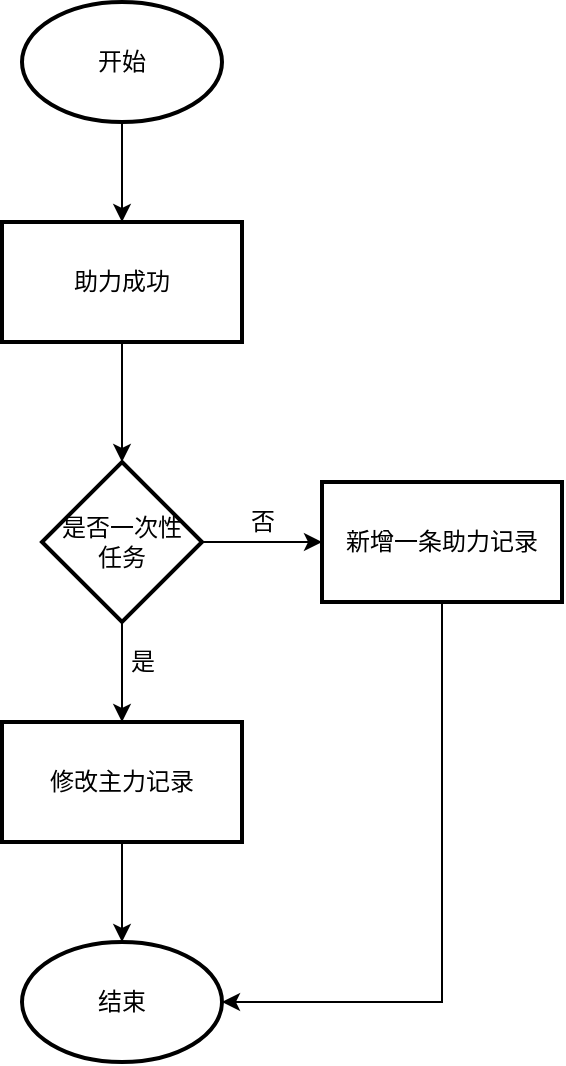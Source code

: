<mxfile version="20.0.1" type="github">
  <diagram id="C5RBs43oDa-KdzZeNtuy" name="Page-1">
    <mxGraphModel dx="1020" dy="385" grid="1" gridSize="10" guides="1" tooltips="1" connect="1" arrows="1" fold="1" page="1" pageScale="1" pageWidth="827" pageHeight="1169" math="0" shadow="0">
      <root>
        <mxCell id="WIyWlLk6GJQsqaUBKTNV-0" />
        <mxCell id="WIyWlLk6GJQsqaUBKTNV-1" parent="WIyWlLk6GJQsqaUBKTNV-0" />
        <mxCell id="0A0YifST2w1FJA-s9_fE-4" value="" style="edgeStyle=orthogonalEdgeStyle;rounded=0;orthogonalLoop=1;jettySize=auto;html=1;exitX=0.5;exitY=1;exitDx=0;exitDy=0;" edge="1" parent="WIyWlLk6GJQsqaUBKTNV-1" source="0A0YifST2w1FJA-s9_fE-15" target="0A0YifST2w1FJA-s9_fE-3">
          <mxGeometry relative="1" as="geometry">
            <mxPoint x="240" y="280" as="sourcePoint" />
          </mxGeometry>
        </mxCell>
        <mxCell id="0A0YifST2w1FJA-s9_fE-16" value="" style="edgeStyle=orthogonalEdgeStyle;rounded=0;orthogonalLoop=1;jettySize=auto;html=1;" edge="1" parent="WIyWlLk6GJQsqaUBKTNV-1" source="0A0YifST2w1FJA-s9_fE-0" target="0A0YifST2w1FJA-s9_fE-15">
          <mxGeometry relative="1" as="geometry" />
        </mxCell>
        <mxCell id="0A0YifST2w1FJA-s9_fE-0" value="开始" style="strokeWidth=2;html=1;shape=mxgraph.flowchart.start_1;whiteSpace=wrap;" vertex="1" parent="WIyWlLk6GJQsqaUBKTNV-1">
          <mxGeometry x="190" y="150" width="100" height="60" as="geometry" />
        </mxCell>
        <mxCell id="0A0YifST2w1FJA-s9_fE-6" value="" style="edgeStyle=orthogonalEdgeStyle;rounded=0;orthogonalLoop=1;jettySize=auto;html=1;" edge="1" parent="WIyWlLk6GJQsqaUBKTNV-1" source="0A0YifST2w1FJA-s9_fE-3" target="0A0YifST2w1FJA-s9_fE-5">
          <mxGeometry relative="1" as="geometry" />
        </mxCell>
        <mxCell id="0A0YifST2w1FJA-s9_fE-8" value="" style="edgeStyle=orthogonalEdgeStyle;rounded=0;orthogonalLoop=1;jettySize=auto;html=1;" edge="1" parent="WIyWlLk6GJQsqaUBKTNV-1" source="0A0YifST2w1FJA-s9_fE-3" target="0A0YifST2w1FJA-s9_fE-7">
          <mxGeometry relative="1" as="geometry" />
        </mxCell>
        <mxCell id="0A0YifST2w1FJA-s9_fE-3" value="是否一次性&lt;br&gt;任务" style="rhombus;whiteSpace=wrap;html=1;strokeWidth=2;" vertex="1" parent="WIyWlLk6GJQsqaUBKTNV-1">
          <mxGeometry x="200" y="380" width="80" height="80" as="geometry" />
        </mxCell>
        <mxCell id="0A0YifST2w1FJA-s9_fE-10" value="" style="edgeStyle=orthogonalEdgeStyle;rounded=0;orthogonalLoop=1;jettySize=auto;html=1;" edge="1" parent="WIyWlLk6GJQsqaUBKTNV-1" source="0A0YifST2w1FJA-s9_fE-5">
          <mxGeometry relative="1" as="geometry">
            <mxPoint x="240" y="620" as="targetPoint" />
          </mxGeometry>
        </mxCell>
        <mxCell id="0A0YifST2w1FJA-s9_fE-5" value="修改主力记录" style="whiteSpace=wrap;html=1;strokeWidth=2;" vertex="1" parent="WIyWlLk6GJQsqaUBKTNV-1">
          <mxGeometry x="180" y="510" width="120" height="60" as="geometry" />
        </mxCell>
        <mxCell id="0A0YifST2w1FJA-s9_fE-14" style="edgeStyle=orthogonalEdgeStyle;rounded=0;orthogonalLoop=1;jettySize=auto;html=1;entryX=1;entryY=0.5;entryDx=0;entryDy=0;entryPerimeter=0;" edge="1" parent="WIyWlLk6GJQsqaUBKTNV-1" source="0A0YifST2w1FJA-s9_fE-7" target="0A0YifST2w1FJA-s9_fE-11">
          <mxGeometry relative="1" as="geometry">
            <Array as="points">
              <mxPoint x="400" y="650" />
            </Array>
          </mxGeometry>
        </mxCell>
        <mxCell id="0A0YifST2w1FJA-s9_fE-7" value="新增一条助力记录" style="whiteSpace=wrap;html=1;strokeWidth=2;" vertex="1" parent="WIyWlLk6GJQsqaUBKTNV-1">
          <mxGeometry x="340" y="390" width="120" height="60" as="geometry" />
        </mxCell>
        <mxCell id="0A0YifST2w1FJA-s9_fE-11" value="结束" style="strokeWidth=2;html=1;shape=mxgraph.flowchart.start_1;whiteSpace=wrap;" vertex="1" parent="WIyWlLk6GJQsqaUBKTNV-1">
          <mxGeometry x="190" y="620" width="100" height="60" as="geometry" />
        </mxCell>
        <mxCell id="0A0YifST2w1FJA-s9_fE-12" value="否" style="text;html=1;align=center;verticalAlign=middle;resizable=0;points=[];autosize=1;strokeColor=none;fillColor=none;" vertex="1" parent="WIyWlLk6GJQsqaUBKTNV-1">
          <mxGeometry x="295" y="400" width="30" height="20" as="geometry" />
        </mxCell>
        <mxCell id="0A0YifST2w1FJA-s9_fE-13" value="是" style="text;html=1;align=center;verticalAlign=middle;resizable=0;points=[];autosize=1;strokeColor=none;fillColor=none;" vertex="1" parent="WIyWlLk6GJQsqaUBKTNV-1">
          <mxGeometry x="235" y="470" width="30" height="20" as="geometry" />
        </mxCell>
        <mxCell id="0A0YifST2w1FJA-s9_fE-15" value="助力成功" style="whiteSpace=wrap;html=1;strokeWidth=2;" vertex="1" parent="WIyWlLk6GJQsqaUBKTNV-1">
          <mxGeometry x="180" y="260" width="120" height="60" as="geometry" />
        </mxCell>
      </root>
    </mxGraphModel>
  </diagram>
</mxfile>
